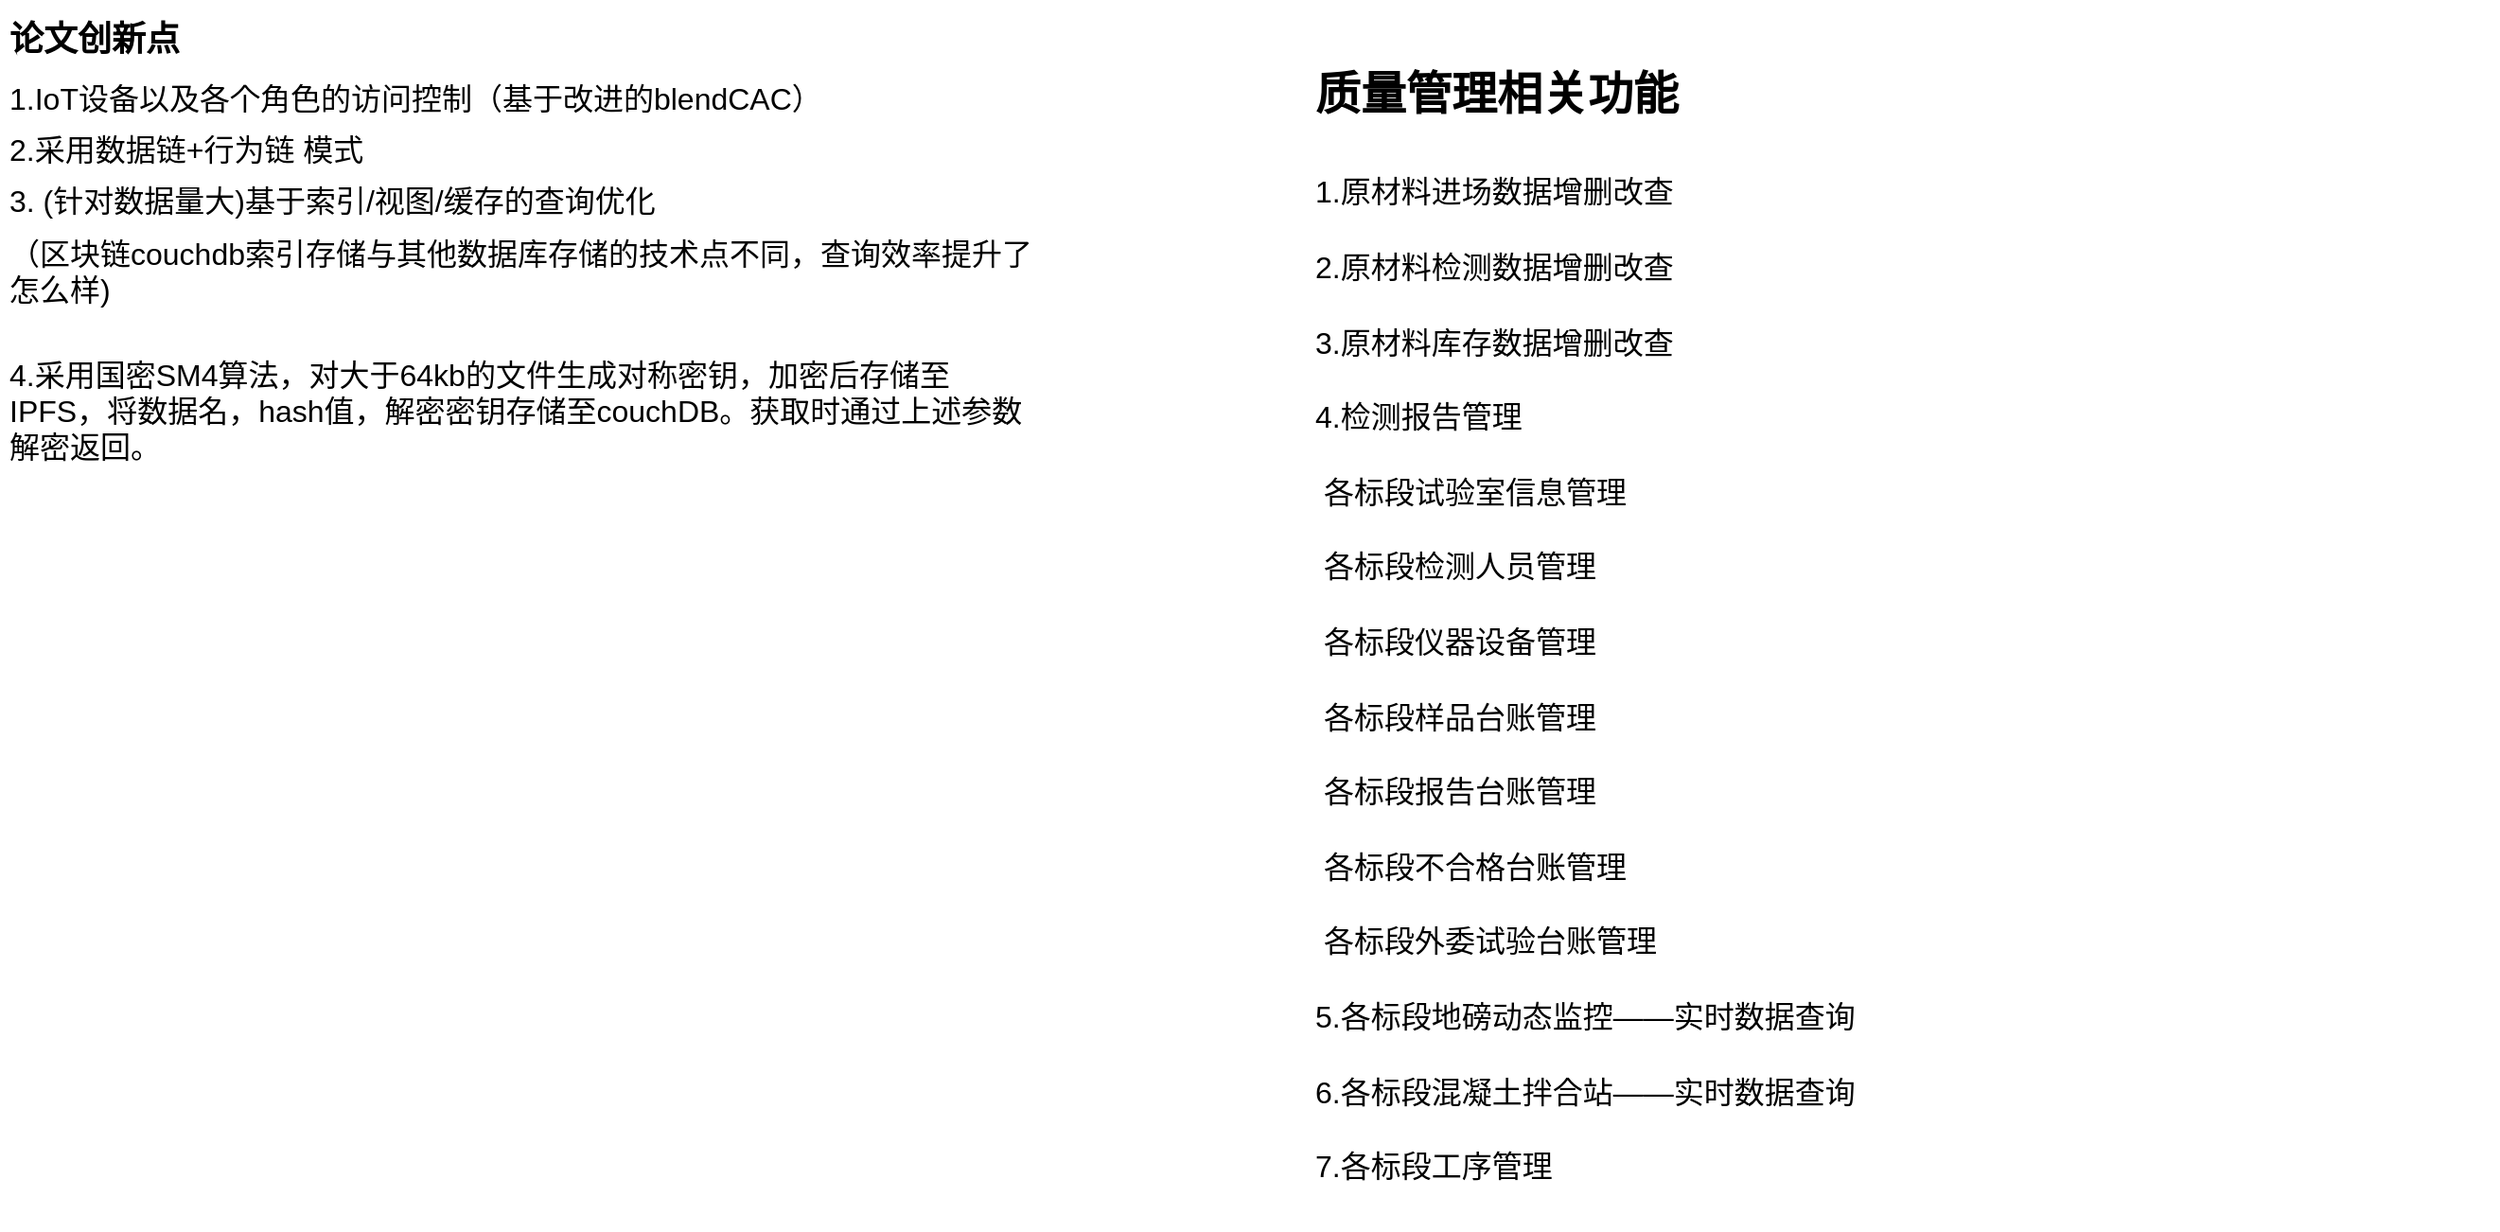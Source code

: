 <mxfile version="15.8.3" type="github">
  <diagram id="QmFLCAPsfilFU5ywDQWz" name="第 1 页">
    <mxGraphModel dx="1038" dy="547" grid="1" gridSize="10" guides="1" tooltips="1" connect="1" arrows="1" fold="1" page="1" pageScale="1" pageWidth="827" pageHeight="1169" math="0" shadow="0">
      <root>
        <mxCell id="0" />
        <mxCell id="1" parent="0" />
        <mxCell id="ds6BCZwHAGG2QGQAVBN1-8" value="&lt;h1&gt;&lt;font style=&quot;font-size: 18px&quot;&gt;论文创新点&lt;/font&gt;&lt;/h1&gt;&lt;p&gt;&lt;font size=&quot;3&quot;&gt;1.IoT设备以及各个角色的访问控制（基于改进的blendCAC）&lt;/font&gt;&lt;/p&gt;&lt;p&gt;&lt;font size=&quot;3&quot;&gt;2.采用数据链+行为链 模式&lt;/font&gt;&lt;/p&gt;&lt;p&gt;&lt;font size=&quot;3&quot;&gt;3. (针对数据量大)基于索引/视图/缓存的查询优化&amp;nbsp;&lt;/font&gt;&lt;/p&gt;&lt;p&gt;&lt;font size=&quot;3&quot;&gt;（区块链couchdb索引存储与其他数据库存储的技术点不同，查询效率提升了怎么样)&lt;/font&gt;&lt;/p&gt;&lt;p&gt;&lt;br&gt;&lt;/p&gt;&lt;p&gt;&lt;font size=&quot;3&quot;&gt;4.采用国密SM4算法，对大于64kb的文件生成对称密钥，加密后存储至IPFS，将数据名，hash值，解密密钥存储至couchDB。获取时通过上述参数解密返回。&lt;/font&gt;&lt;/p&gt;&lt;div&gt;&lt;br&gt;&lt;/div&gt;" style="text;html=1;strokeColor=none;fillColor=none;spacing=5;spacingTop=-20;whiteSpace=wrap;overflow=hidden;rounded=0;fontSize=8;" parent="1" vertex="1">
          <mxGeometry x="100" y="100" width="550" height="340" as="geometry" />
        </mxCell>
        <mxCell id="ds6BCZwHAGG2QGQAVBN1-9" value="&lt;h1&gt;&lt;font style=&quot;font-size: 24px&quot;&gt;质量管理相关功能&lt;/font&gt;&lt;/h1&gt;&lt;p&gt;&lt;font size=&quot;3&quot;&gt;1.原材料进场数据增删改查&lt;/font&gt;&lt;/p&gt;&lt;p&gt;&lt;font size=&quot;3&quot;&gt;2.原材料检测数据增删改查&lt;/font&gt;&lt;/p&gt;&lt;p&gt;&lt;font size=&quot;3&quot;&gt;3.原材料库存数据增删改查&lt;/font&gt;&lt;/p&gt;&lt;p&gt;&lt;font size=&quot;3&quot;&gt;4.检测报告管理&lt;/font&gt;&lt;/p&gt;&lt;p&gt;&lt;font size=&quot;3&quot;&gt;&lt;span style=&quot;white-space: pre&quot;&gt; &lt;/span&gt;各标段试验室信息管理&lt;br&gt;&lt;/font&gt;&lt;/p&gt;&lt;p&gt;&lt;font size=&quot;3&quot;&gt;&lt;span style=&quot;white-space: pre&quot;&gt; &lt;/span&gt;各标段检测人员管理&lt;br&gt;&lt;/font&gt;&lt;/p&gt;&lt;p&gt;&lt;font size=&quot;3&quot;&gt;&lt;span style=&quot;white-space: pre&quot;&gt; &lt;/span&gt;各标段仪器设备管理&lt;br&gt;&lt;/font&gt;&lt;/p&gt;&lt;p&gt;&lt;font size=&quot;3&quot;&gt;&lt;span style=&quot;white-space: pre&quot;&gt; &lt;/span&gt;各标段样品台账管理&lt;br&gt;&lt;/font&gt;&lt;/p&gt;&lt;p&gt;&lt;font size=&quot;3&quot;&gt;&lt;span style=&quot;white-space: pre&quot;&gt; &lt;/span&gt;各标段报告台账管理&lt;br&gt;&lt;/font&gt;&lt;/p&gt;&lt;p&gt;&lt;font size=&quot;3&quot;&gt;&lt;span style=&quot;white-space: pre&quot;&gt; &lt;/span&gt;各标段不合格台账管理&lt;br&gt;&lt;/font&gt;&lt;/p&gt;&lt;p&gt;&lt;font size=&quot;3&quot;&gt;&lt;span style=&quot;white-space: pre&quot;&gt; &lt;/span&gt;各标段外委试验台账管理&lt;br&gt;&lt;/font&gt;&lt;/p&gt;&lt;p&gt;&lt;font size=&quot;3&quot;&gt;5.各标段地磅动态监控——实时数据查询&lt;/font&gt;&lt;/p&gt;&lt;p&gt;&lt;font size=&quot;3&quot;&gt;6.各标段混凝土拌合站——实时数据查询&lt;/font&gt;&lt;/p&gt;&lt;p&gt;&lt;font size=&quot;3&quot;&gt;7.各标段工序管理&lt;/font&gt;&lt;/p&gt;&lt;p&gt;&lt;font size=&quot;3&quot;&gt;&lt;br&gt;&lt;/font&gt;&lt;/p&gt;&lt;p&gt;&lt;font size=&quot;3&quot;&gt;&lt;span style=&quot;white-space: pre&quot;&gt; &lt;/span&gt;&lt;br&gt;&lt;/font&gt;&lt;/p&gt;&lt;p&gt;&lt;font size=&quot;3&quot;&gt;&lt;span style=&quot;white-space: pre&quot;&gt; &lt;/span&gt;&lt;br&gt;&lt;/font&gt;&lt;/p&gt;" style="text;html=1;strokeColor=none;fillColor=none;spacing=5;spacingTop=-20;whiteSpace=wrap;overflow=hidden;rounded=0;fontSize=18;" parent="1" vertex="1">
          <mxGeometry x="790" y="100" width="630" height="640" as="geometry" />
        </mxCell>
      </root>
    </mxGraphModel>
  </diagram>
</mxfile>
